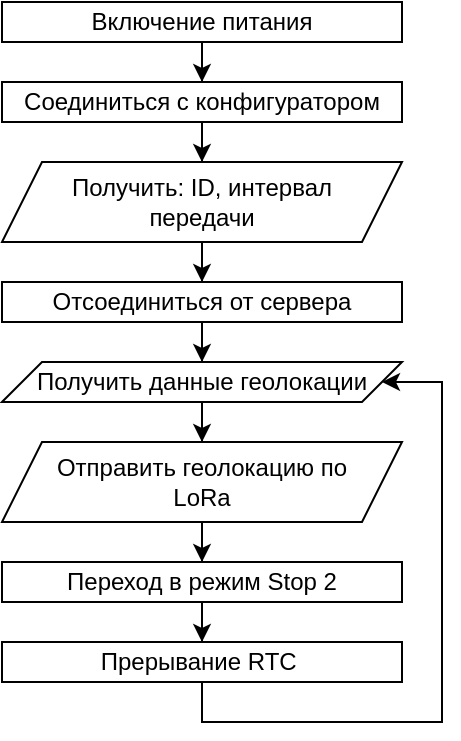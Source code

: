 <mxfile version="19.0.3" type="device"><diagram id="C5RBs43oDa-KdzZeNtuy" name="Page-1"><mxGraphModel dx="813" dy="494" grid="1" gridSize="10" guides="1" tooltips="1" connect="1" arrows="1" fold="1" page="1" pageScale="1" pageWidth="827" pageHeight="1169" math="0" shadow="0"><root><mxCell id="WIyWlLk6GJQsqaUBKTNV-0"/><mxCell id="WIyWlLk6GJQsqaUBKTNV-1" parent="WIyWlLk6GJQsqaUBKTNV-0"/><mxCell id="zcl2VceXgDuG7bLcNnjR-10" value="" style="edgeStyle=orthogonalEdgeStyle;rounded=1;orthogonalLoop=1;jettySize=auto;html=1;arcSize=0;" parent="WIyWlLk6GJQsqaUBKTNV-1" source="WIyWlLk6GJQsqaUBKTNV-3" target="zcl2VceXgDuG7bLcNnjR-9" edge="1"><mxGeometry relative="1" as="geometry"/></mxCell><mxCell id="WIyWlLk6GJQsqaUBKTNV-3" value="Включение питания" style="whiteSpace=wrap;html=1;fontSize=12;glass=0;strokeWidth=1;shadow=0;rounded=1;arcSize=0;" parent="WIyWlLk6GJQsqaUBKTNV-1" vertex="1"><mxGeometry x="160" y="100" width="200" height="20" as="geometry"/></mxCell><mxCell id="zcl2VceXgDuG7bLcNnjR-12" style="edgeStyle=orthogonalEdgeStyle;rounded=1;orthogonalLoop=1;jettySize=auto;html=1;entryX=0.5;entryY=0;entryDx=0;entryDy=0;arcSize=0;" parent="WIyWlLk6GJQsqaUBKTNV-1" source="zcl2VceXgDuG7bLcNnjR-9" target="zcl2VceXgDuG7bLcNnjR-11" edge="1"><mxGeometry relative="1" as="geometry"><Array as="points"/></mxGeometry></mxCell><mxCell id="zcl2VceXgDuG7bLcNnjR-9" value="Соединиться с конфигуратором" style="whiteSpace=wrap;html=1;rounded=1;shadow=0;strokeWidth=1;glass=0;arcSize=0;" parent="WIyWlLk6GJQsqaUBKTNV-1" vertex="1"><mxGeometry x="160" y="140" width="200" height="20" as="geometry"/></mxCell><mxCell id="zcl2VceXgDuG7bLcNnjR-14" value="" style="edgeStyle=orthogonalEdgeStyle;rounded=1;orthogonalLoop=1;jettySize=auto;html=1;exitX=0.5;exitY=1;exitDx=0;exitDy=0;arcSize=0;" parent="WIyWlLk6GJQsqaUBKTNV-1" source="zcl2VceXgDuG7bLcNnjR-11" target="zcl2VceXgDuG7bLcNnjR-13" edge="1"><mxGeometry relative="1" as="geometry"><mxPoint x="210" y="270" as="sourcePoint"/></mxGeometry></mxCell><mxCell id="zcl2VceXgDuG7bLcNnjR-11" value="Получить: ID, интервал &lt;br&gt;передачи" style="shape=parallelogram;perimeter=parallelogramPerimeter;whiteSpace=wrap;html=1;fixedSize=1;rounded=1;arcSize=0;" parent="WIyWlLk6GJQsqaUBKTNV-1" vertex="1"><mxGeometry x="160" y="180" width="200" height="40" as="geometry"/></mxCell><mxCell id="zcl2VceXgDuG7bLcNnjR-16" value="" style="edgeStyle=orthogonalEdgeStyle;rounded=1;orthogonalLoop=1;jettySize=auto;html=1;arcSize=0;" parent="WIyWlLk6GJQsqaUBKTNV-1" source="zcl2VceXgDuG7bLcNnjR-13" target="zcl2VceXgDuG7bLcNnjR-17" edge="1"><mxGeometry relative="1" as="geometry"><mxPoint x="230.029" y="280" as="targetPoint"/><Array as="points"/></mxGeometry></mxCell><mxCell id="zcl2VceXgDuG7bLcNnjR-13" value="Отсоединиться от сервера" style="whiteSpace=wrap;html=1;rounded=1;arcSize=0;" parent="WIyWlLk6GJQsqaUBKTNV-1" vertex="1"><mxGeometry x="160" y="240" width="200" height="20" as="geometry"/></mxCell><mxCell id="zcl2VceXgDuG7bLcNnjR-19" value="" style="edgeStyle=orthogonalEdgeStyle;rounded=1;orthogonalLoop=1;jettySize=auto;html=1;arcSize=0;" parent="WIyWlLk6GJQsqaUBKTNV-1" source="zcl2VceXgDuG7bLcNnjR-17" target="zcl2VceXgDuG7bLcNnjR-18" edge="1"><mxGeometry relative="1" as="geometry"/></mxCell><mxCell id="zcl2VceXgDuG7bLcNnjR-17" value="Получить данные геолокации" style="shape=parallelogram;perimeter=parallelogramPerimeter;whiteSpace=wrap;html=1;fixedSize=1;rounded=1;arcSize=0;" parent="WIyWlLk6GJQsqaUBKTNV-1" vertex="1"><mxGeometry x="160" y="280" width="200" height="20" as="geometry"/></mxCell><mxCell id="zcl2VceXgDuG7bLcNnjR-21" value="" style="edgeStyle=orthogonalEdgeStyle;rounded=1;orthogonalLoop=1;jettySize=auto;html=1;arcSize=0;" parent="WIyWlLk6GJQsqaUBKTNV-1" source="zcl2VceXgDuG7bLcNnjR-18" target="zcl2VceXgDuG7bLcNnjR-20" edge="1"><mxGeometry relative="1" as="geometry"/></mxCell><mxCell id="zcl2VceXgDuG7bLcNnjR-18" value="Отправить геолокацию по &lt;br&gt;LoRa" style="shape=parallelogram;perimeter=parallelogramPerimeter;whiteSpace=wrap;html=1;fixedSize=1;rounded=1;arcSize=0;" parent="WIyWlLk6GJQsqaUBKTNV-1" vertex="1"><mxGeometry x="160" y="320" width="200" height="40" as="geometry"/></mxCell><mxCell id="zcl2VceXgDuG7bLcNnjR-23" style="edgeStyle=orthogonalEdgeStyle;rounded=1;orthogonalLoop=1;jettySize=auto;html=1;arcSize=0;" parent="WIyWlLk6GJQsqaUBKTNV-1" source="zcl2VceXgDuG7bLcNnjR-20" target="zcl2VceXgDuG7bLcNnjR-22" edge="1"><mxGeometry relative="1" as="geometry"/></mxCell><mxCell id="zcl2VceXgDuG7bLcNnjR-20" value="Переход в режим Stop 2" style="whiteSpace=wrap;html=1;rounded=1;arcSize=0;" parent="WIyWlLk6GJQsqaUBKTNV-1" vertex="1"><mxGeometry x="160" y="380" width="200" height="20" as="geometry"/></mxCell><mxCell id="zcl2VceXgDuG7bLcNnjR-24" style="edgeStyle=orthogonalEdgeStyle;rounded=1;orthogonalLoop=1;jettySize=auto;html=1;entryX=1;entryY=0.5;entryDx=0;entryDy=0;arcSize=0;" parent="WIyWlLk6GJQsqaUBKTNV-1" source="zcl2VceXgDuG7bLcNnjR-22" target="zcl2VceXgDuG7bLcNnjR-17" edge="1"><mxGeometry relative="1" as="geometry"><Array as="points"><mxPoint x="260" y="460"/><mxPoint x="380" y="460"/><mxPoint x="380" y="290"/></Array><mxPoint x="770" y="630" as="targetPoint"/></mxGeometry></mxCell><mxCell id="zcl2VceXgDuG7bLcNnjR-22" value="Прерывание RTC&amp;nbsp;" style="rounded=1;whiteSpace=wrap;html=1;arcSize=0;" parent="WIyWlLk6GJQsqaUBKTNV-1" vertex="1"><mxGeometry x="160" y="420" width="200" height="20" as="geometry"/></mxCell></root></mxGraphModel></diagram></mxfile>